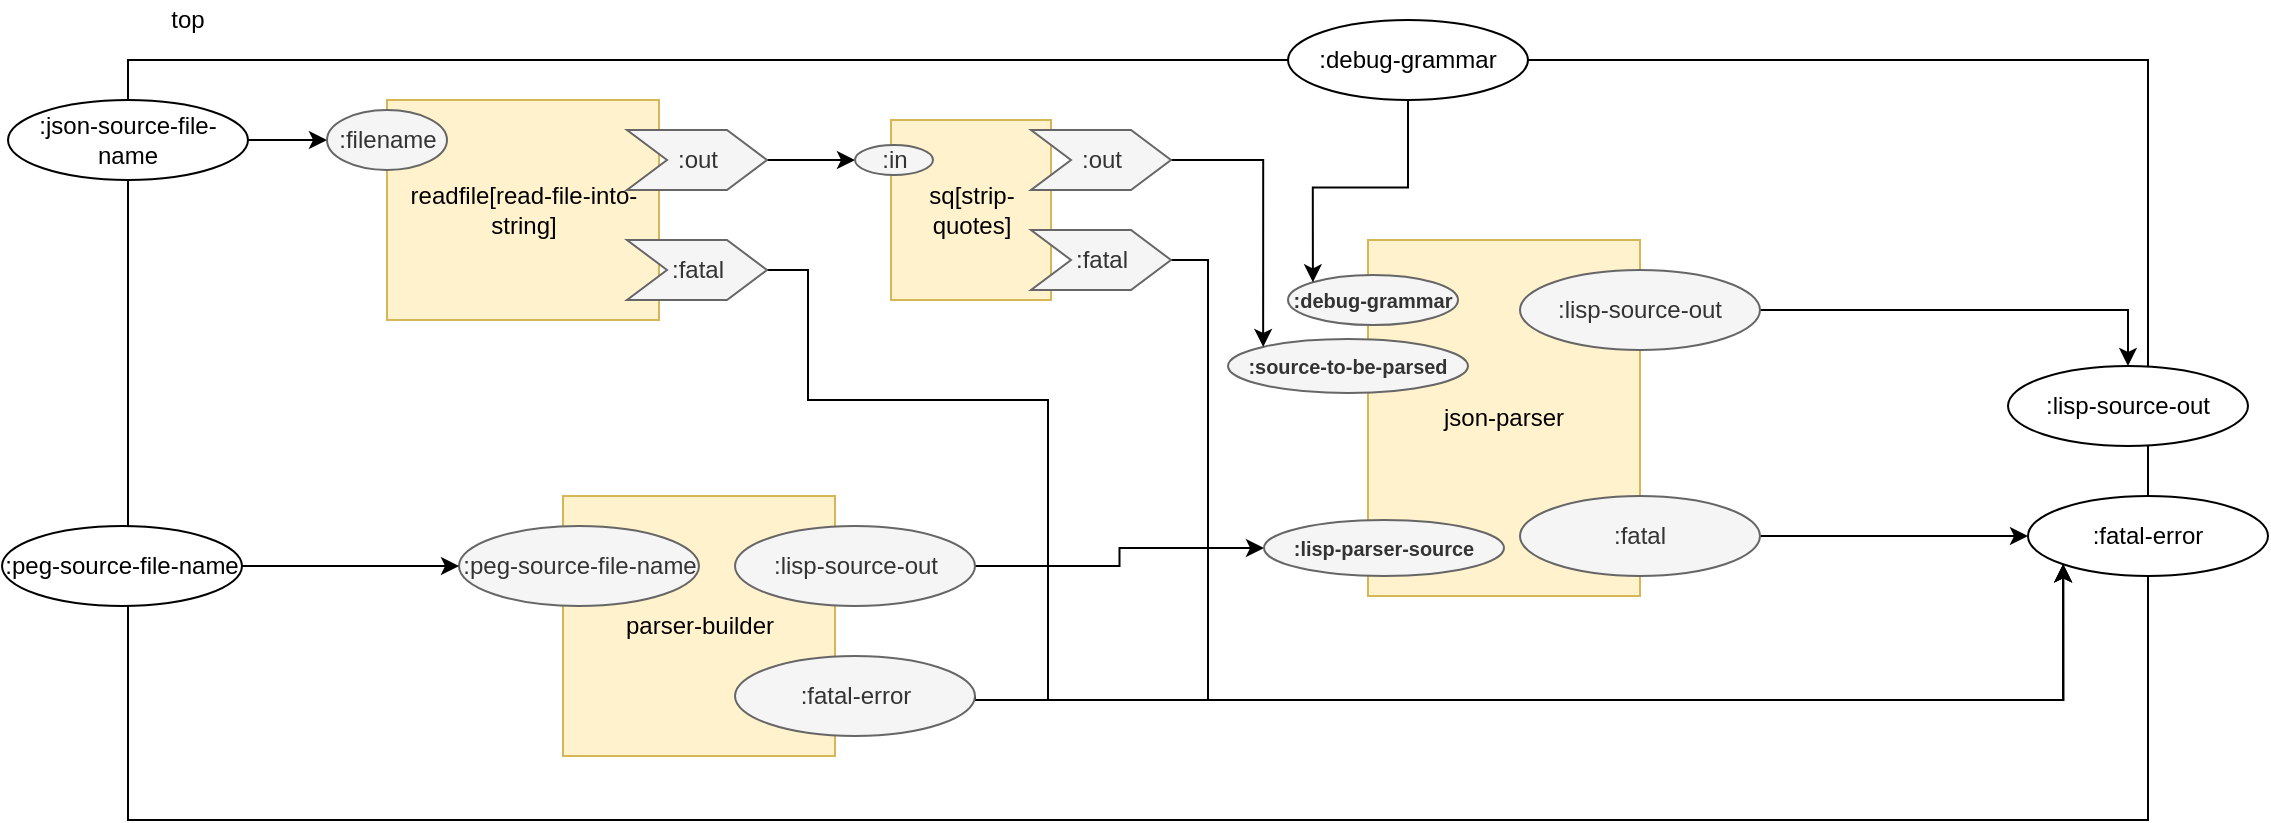 <mxfile version="12.3.2" type="device" pages="1"><diagram id="jtU3bBcgjTdiKSSMFFyf" name="top level"><mxGraphModel dx="1106" dy="785" grid="1" gridSize="10" guides="1" tooltips="1" connect="1" arrows="1" fold="1" page="1" pageScale="1" pageWidth="1169" pageHeight="827" math="0" shadow="0"><root><mxCell id="0"/><mxCell id="1" parent="0"/><mxCell id="j6mm-YOZ5RAfPjyywfW0-50" value="" style="rounded=0;whiteSpace=wrap;html=1;fillColor=none;" parent="1" vertex="1"><mxGeometry x="70" y="210" width="1010" height="380" as="geometry"/></mxCell><mxCell id="j6mm-YOZ5RAfPjyywfW0-29" value="parser-builder" style="rounded=0;whiteSpace=wrap;html=1;fillColor=#fff2cc;strokeColor=#d6b656;" parent="1" vertex="1"><mxGeometry x="287.5" y="428" width="136" height="130" as="geometry"/></mxCell><mxCell id="j6mm-YOZ5RAfPjyywfW0-30" value=":peg-source-file-name" style="ellipse;whiteSpace=wrap;html=1;fillColor=#f5f5f5;strokeColor=#666666;fontColor=#333333;" parent="1" vertex="1"><mxGeometry x="235.5" y="443" width="120" height="40" as="geometry"/></mxCell><mxCell id="gZ2oUysAfiHzHqKdazkC-19" style="edgeStyle=orthogonalEdgeStyle;rounded=0;orthogonalLoop=1;jettySize=auto;html=1;exitX=1;exitY=0.5;exitDx=0;exitDy=0;entryX=0;entryY=0.5;entryDx=0;entryDy=0;" edge="1" parent="1" source="j6mm-YOZ5RAfPjyywfW0-31" target="j6mm-YOZ5RAfPjyywfW0-39"><mxGeometry relative="1" as="geometry"/></mxCell><mxCell id="j6mm-YOZ5RAfPjyywfW0-31" value=":lisp-source-out" style="ellipse;whiteSpace=wrap;html=1;fillColor=#f5f5f5;strokeColor=#666666;fontColor=#333333;" parent="1" vertex="1"><mxGeometry x="373.5" y="443" width="120" height="40" as="geometry"/></mxCell><mxCell id="j6mm-YOZ5RAfPjyywfW0-46" style="edgeStyle=orthogonalEdgeStyle;rounded=0;orthogonalLoop=1;jettySize=auto;html=0;exitX=1;exitY=0.5;exitDx=0;exitDy=0;entryX=0;entryY=1;entryDx=0;entryDy=0;" parent="1" source="j6mm-YOZ5RAfPjyywfW0-32" target="j6mm-YOZ5RAfPjyywfW0-44" edge="1"><mxGeometry relative="1" as="geometry"><Array as="points"><mxPoint x="494" y="530"/><mxPoint x="1038" y="530"/></Array></mxGeometry></mxCell><mxCell id="j6mm-YOZ5RAfPjyywfW0-32" value=":fatal-error" style="ellipse;whiteSpace=wrap;html=1;fillColor=#f5f5f5;strokeColor=#666666;fontColor=#333333;" parent="1" vertex="1"><mxGeometry x="373.5" y="508" width="120" height="40" as="geometry"/></mxCell><mxCell id="j6mm-YOZ5RAfPjyywfW0-36" style="edgeStyle=orthogonalEdgeStyle;rounded=0;orthogonalLoop=1;jettySize=auto;html=0;exitX=1;exitY=0.5;exitDx=0;exitDy=0;entryX=0;entryY=0.5;entryDx=0;entryDy=0;" parent="1" source="j6mm-YOZ5RAfPjyywfW0-35" target="j6mm-YOZ5RAfPjyywfW0-30" edge="1"><mxGeometry relative="1" as="geometry"/></mxCell><mxCell id="j6mm-YOZ5RAfPjyywfW0-35" value=":peg-source-file-name" style="ellipse;whiteSpace=wrap;html=1;" parent="1" vertex="1"><mxGeometry x="7" y="443" width="120" height="40" as="geometry"/></mxCell><mxCell id="gZ2oUysAfiHzHqKdazkC-14" style="edgeStyle=orthogonalEdgeStyle;rounded=0;orthogonalLoop=1;jettySize=auto;html=1;exitX=1;exitY=0.5;exitDx=0;exitDy=0;" edge="1" parent="1" source="j6mm-YOZ5RAfPjyywfW0-37" target="gZ2oUysAfiHzHqKdazkC-2"><mxGeometry relative="1" as="geometry"/></mxCell><mxCell id="j6mm-YOZ5RAfPjyywfW0-37" value=":json-source-file-name" style="ellipse;whiteSpace=wrap;html=1;" parent="1" vertex="1"><mxGeometry x="10" y="230" width="120" height="40" as="geometry"/></mxCell><mxCell id="j6mm-YOZ5RAfPjyywfW0-38" value="json-parser" style="rounded=0;whiteSpace=wrap;html=1;fillColor=#fff2cc;strokeColor=#d6b656;" parent="1" vertex="1"><mxGeometry x="690" y="300" width="136" height="178" as="geometry"/></mxCell><mxCell id="j6mm-YOZ5RAfPjyywfW0-39" value="&lt;h5&gt;:lisp-parser-source&lt;/h5&gt;" style="ellipse;whiteSpace=wrap;html=1;fillColor=#f5f5f5;strokeColor=#666666;fontColor=#333333;" parent="1" vertex="1"><mxGeometry x="638" y="440" width="120" height="28" as="geometry"/></mxCell><mxCell id="j6mm-YOZ5RAfPjyywfW0-41" value="&lt;h5&gt;:source-to-be-parsed&lt;/h5&gt;" style="ellipse;whiteSpace=wrap;html=1;fillColor=#f5f5f5;strokeColor=#666666;fontColor=#333333;" parent="1" vertex="1"><mxGeometry x="620" y="349.5" width="120" height="27" as="geometry"/></mxCell><mxCell id="j6mm-YOZ5RAfPjyywfW0-45" style="edgeStyle=orthogonalEdgeStyle;rounded=0;orthogonalLoop=1;jettySize=auto;html=0;exitX=1;exitY=0.5;exitDx=0;exitDy=0;" parent="1" source="j6mm-YOZ5RAfPjyywfW0-43" target="j6mm-YOZ5RAfPjyywfW0-44" edge="1"><mxGeometry relative="1" as="geometry"/></mxCell><mxCell id="j6mm-YOZ5RAfPjyywfW0-43" value=":fatal" style="ellipse;whiteSpace=wrap;html=1;fillColor=#f5f5f5;strokeColor=#666666;fontColor=#333333;" parent="1" vertex="1"><mxGeometry x="766" y="428" width="120" height="40" as="geometry"/></mxCell><mxCell id="j6mm-YOZ5RAfPjyywfW0-44" value=":fatal-error" style="ellipse;whiteSpace=wrap;html=1;" parent="1" vertex="1"><mxGeometry x="1020" y="428" width="120" height="40" as="geometry"/></mxCell><mxCell id="j6mm-YOZ5RAfPjyywfW0-49" style="edgeStyle=orthogonalEdgeStyle;rounded=0;orthogonalLoop=1;jettySize=auto;html=0;exitX=1;exitY=0.5;exitDx=0;exitDy=0;" parent="1" source="j6mm-YOZ5RAfPjyywfW0-47" target="j6mm-YOZ5RAfPjyywfW0-48" edge="1"><mxGeometry relative="1" as="geometry"/></mxCell><mxCell id="j6mm-YOZ5RAfPjyywfW0-47" value=":lisp-source-out" style="ellipse;whiteSpace=wrap;html=1;fillColor=#f5f5f5;strokeColor=#666666;fontColor=#333333;" parent="1" vertex="1"><mxGeometry x="766" y="315" width="120" height="40" as="geometry"/></mxCell><mxCell id="j6mm-YOZ5RAfPjyywfW0-48" value=":lisp-source-out" style="ellipse;whiteSpace=wrap;html=1;" parent="1" vertex="1"><mxGeometry x="1010" y="363" width="120" height="40" as="geometry"/></mxCell><mxCell id="j6mm-YOZ5RAfPjyywfW0-51" value="top" style="text;html=1;strokeColor=none;fillColor=none;align=center;verticalAlign=middle;whiteSpace=wrap;rounded=0;" parent="1" vertex="1"><mxGeometry x="80" y="180" width="40" height="20" as="geometry"/></mxCell><mxCell id="gZ2oUysAfiHzHqKdazkC-1" value="readfile[read-file-into-string]" style="rounded=0;whiteSpace=wrap;html=1;fillColor=#fff2cc;strokeColor=#d6b656;" vertex="1" parent="1"><mxGeometry x="199.5" y="230" width="136" height="110" as="geometry"/></mxCell><mxCell id="gZ2oUysAfiHzHqKdazkC-2" value=":filename" style="ellipse;whiteSpace=wrap;html=1;fillColor=#f5f5f5;strokeColor=#666666;fontColor=#333333;" vertex="1" parent="1"><mxGeometry x="169.5" y="235" width="60" height="30" as="geometry"/></mxCell><mxCell id="gZ2oUysAfiHzHqKdazkC-3" style="edgeStyle=orthogonalEdgeStyle;rounded=0;orthogonalLoop=1;jettySize=auto;html=0;exitX=1;exitY=0.5;exitDx=0;exitDy=0;entryX=0;entryY=0.5;entryDx=0;entryDy=0;" edge="1" parent="1" source="gZ2oUysAfiHzHqKdazkC-4" target="gZ2oUysAfiHzHqKdazkC-7"><mxGeometry relative="1" as="geometry"/></mxCell><mxCell id="gZ2oUysAfiHzHqKdazkC-4" value=":out" style="shape=step;perimeter=stepPerimeter;whiteSpace=wrap;html=1;fixedSize=1;fillColor=#f5f5f5;strokeColor=#666666;fontColor=#333333;" vertex="1" parent="1"><mxGeometry x="319.5" y="245" width="70" height="30" as="geometry"/></mxCell><mxCell id="gZ2oUysAfiHzHqKdazkC-13" style="edgeStyle=orthogonalEdgeStyle;rounded=0;orthogonalLoop=1;jettySize=auto;html=1;exitX=1;exitY=0.5;exitDx=0;exitDy=0;entryX=0;entryY=1;entryDx=0;entryDy=0;" edge="1" parent="1" source="gZ2oUysAfiHzHqKdazkC-5" target="j6mm-YOZ5RAfPjyywfW0-44"><mxGeometry relative="1" as="geometry"><Array as="points"><mxPoint x="410" y="315"/><mxPoint x="410" y="380"/><mxPoint x="530" y="380"/><mxPoint x="530" y="530"/><mxPoint x="1038" y="530"/></Array></mxGeometry></mxCell><mxCell id="gZ2oUysAfiHzHqKdazkC-5" value=":fatal" style="shape=step;perimeter=stepPerimeter;whiteSpace=wrap;html=1;fixedSize=1;fillColor=#f5f5f5;strokeColor=#666666;fontColor=#333333;" vertex="1" parent="1"><mxGeometry x="319.5" y="300" width="70" height="30" as="geometry"/></mxCell><mxCell id="gZ2oUysAfiHzHqKdazkC-6" value="sq[strip-quotes]" style="rounded=0;whiteSpace=wrap;html=1;fillColor=#fff2cc;strokeColor=#d6b656;" vertex="1" parent="1"><mxGeometry x="451.5" y="240" width="80" height="90" as="geometry"/></mxCell><mxCell id="gZ2oUysAfiHzHqKdazkC-7" value=":in" style="ellipse;whiteSpace=wrap;html=1;fillColor=#f5f5f5;strokeColor=#666666;fontColor=#333333;" vertex="1" parent="1"><mxGeometry x="433.5" y="252.5" width="39" height="15" as="geometry"/></mxCell><mxCell id="gZ2oUysAfiHzHqKdazkC-11" style="edgeStyle=orthogonalEdgeStyle;rounded=0;orthogonalLoop=1;jettySize=auto;html=1;exitX=1;exitY=0.5;exitDx=0;exitDy=0;entryX=0;entryY=0;entryDx=0;entryDy=0;" edge="1" parent="1" source="gZ2oUysAfiHzHqKdazkC-8" target="j6mm-YOZ5RAfPjyywfW0-41"><mxGeometry relative="1" as="geometry"/></mxCell><mxCell id="gZ2oUysAfiHzHqKdazkC-8" value=":out" style="shape=step;perimeter=stepPerimeter;whiteSpace=wrap;html=1;fixedSize=1;fillColor=#f5f5f5;strokeColor=#666666;fontColor=#333333;" vertex="1" parent="1"><mxGeometry x="521.5" y="245" width="70" height="30" as="geometry"/></mxCell><mxCell id="gZ2oUysAfiHzHqKdazkC-12" style="edgeStyle=orthogonalEdgeStyle;rounded=0;orthogonalLoop=1;jettySize=auto;html=1;exitX=1;exitY=0.5;exitDx=0;exitDy=0;entryX=0;entryY=1;entryDx=0;entryDy=0;" edge="1" parent="1" source="gZ2oUysAfiHzHqKdazkC-9" target="j6mm-YOZ5RAfPjyywfW0-44"><mxGeometry relative="1" as="geometry"><Array as="points"><mxPoint x="610" y="310"/><mxPoint x="610" y="530"/><mxPoint x="1038" y="530"/></Array></mxGeometry></mxCell><mxCell id="gZ2oUysAfiHzHqKdazkC-9" value=":fatal" style="shape=step;perimeter=stepPerimeter;whiteSpace=wrap;html=1;fixedSize=1;fillColor=#f5f5f5;strokeColor=#666666;fontColor=#333333;" vertex="1" parent="1"><mxGeometry x="521.5" y="295" width="70" height="30" as="geometry"/></mxCell><mxCell id="gZ2oUysAfiHzHqKdazkC-16" value="&lt;h6 style=&quot;font-size: 10px;&quot;&gt;:debug-grammar&lt;/h6&gt;" style="ellipse;whiteSpace=wrap;html=1;fillColor=#f5f5f5;strokeColor=#666666;fontColor=#333333;fontSize=10;fontStyle=0" vertex="1" parent="1"><mxGeometry x="650" y="317.5" width="85" height="25" as="geometry"/></mxCell><mxCell id="gZ2oUysAfiHzHqKdazkC-18" style="edgeStyle=orthogonalEdgeStyle;rounded=0;orthogonalLoop=1;jettySize=auto;html=1;exitX=0.5;exitY=1;exitDx=0;exitDy=0;entryX=0;entryY=0;entryDx=0;entryDy=0;" edge="1" parent="1" source="gZ2oUysAfiHzHqKdazkC-17" target="gZ2oUysAfiHzHqKdazkC-16"><mxGeometry relative="1" as="geometry"/></mxCell><mxCell id="gZ2oUysAfiHzHqKdazkC-17" value=":debug-grammar" style="ellipse;whiteSpace=wrap;html=1;" vertex="1" parent="1"><mxGeometry x="650" y="190" width="120" height="40" as="geometry"/></mxCell></root></mxGraphModel></diagram></mxfile>